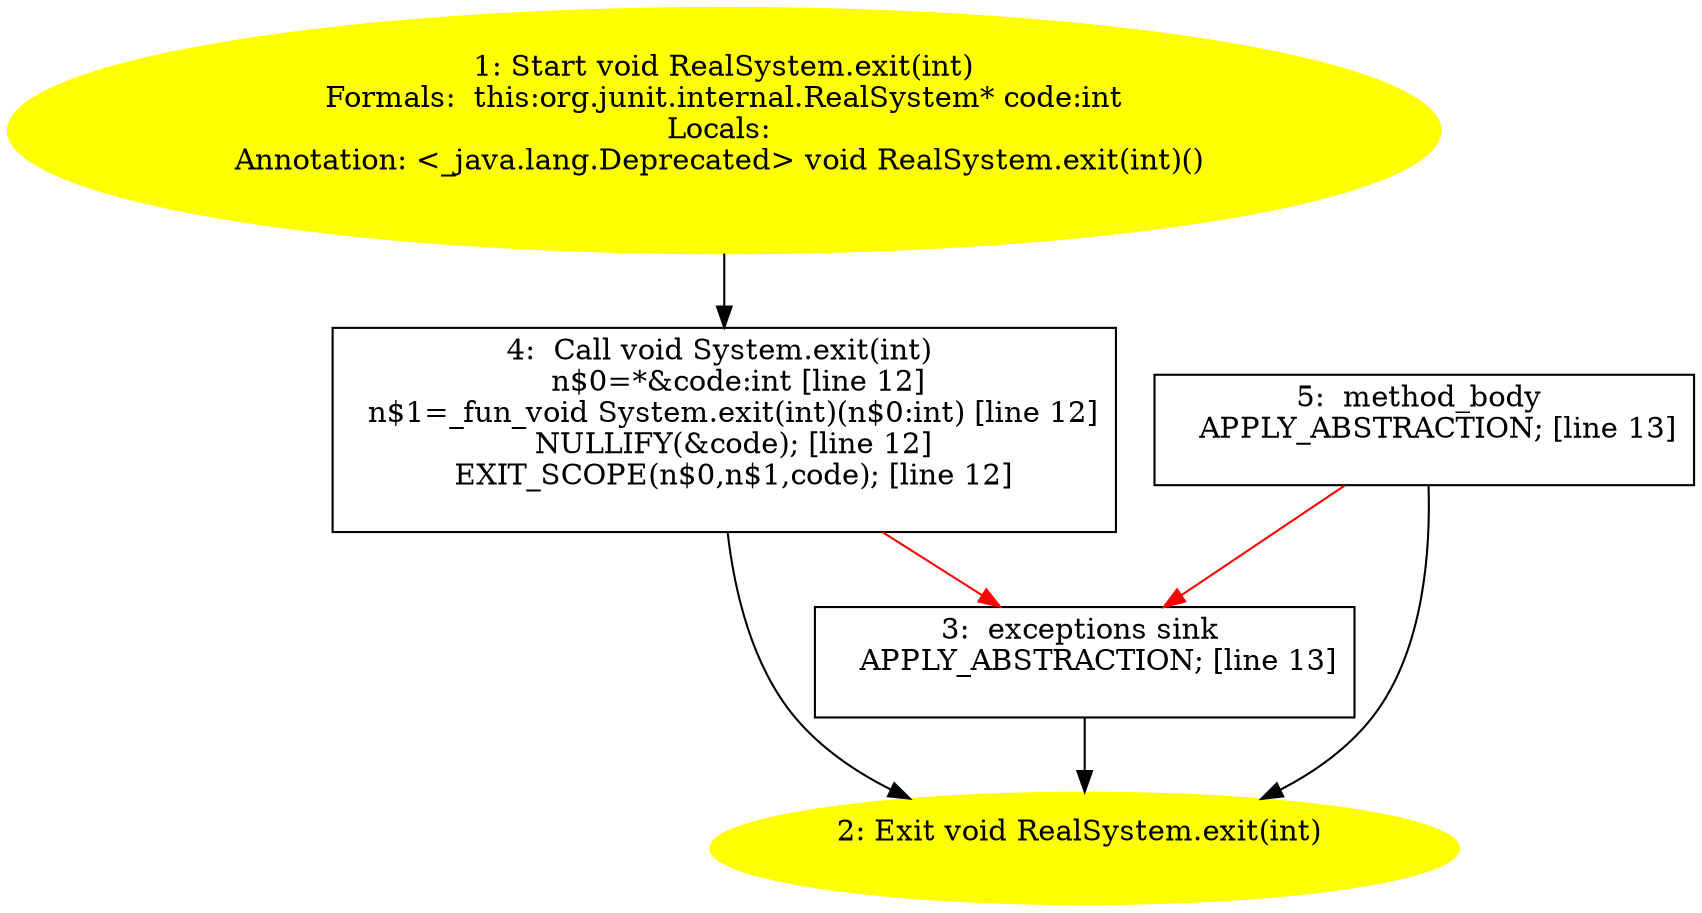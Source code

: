 /* @generated */
digraph cfg {
"org.junit.internal.RealSystem.exit(int):void.d93f8089f5f2ebf4513029befbedd45a_1" [label="1: Start void RealSystem.exit(int)\nFormals:  this:org.junit.internal.RealSystem* code:int\nLocals: \nAnnotation: <_java.lang.Deprecated> void RealSystem.exit(int)() \n  " color=yellow style=filled]
	

	 "org.junit.internal.RealSystem.exit(int):void.d93f8089f5f2ebf4513029befbedd45a_1" -> "org.junit.internal.RealSystem.exit(int):void.d93f8089f5f2ebf4513029befbedd45a_4" ;
"org.junit.internal.RealSystem.exit(int):void.d93f8089f5f2ebf4513029befbedd45a_2" [label="2: Exit void RealSystem.exit(int) \n  " color=yellow style=filled]
	

"org.junit.internal.RealSystem.exit(int):void.d93f8089f5f2ebf4513029befbedd45a_3" [label="3:  exceptions sink \n   APPLY_ABSTRACTION; [line 13]\n " shape="box"]
	

	 "org.junit.internal.RealSystem.exit(int):void.d93f8089f5f2ebf4513029befbedd45a_3" -> "org.junit.internal.RealSystem.exit(int):void.d93f8089f5f2ebf4513029befbedd45a_2" ;
"org.junit.internal.RealSystem.exit(int):void.d93f8089f5f2ebf4513029befbedd45a_4" [label="4:  Call void System.exit(int) \n   n$0=*&code:int [line 12]\n  n$1=_fun_void System.exit(int)(n$0:int) [line 12]\n  NULLIFY(&code); [line 12]\n  EXIT_SCOPE(n$0,n$1,code); [line 12]\n " shape="box"]
	

	 "org.junit.internal.RealSystem.exit(int):void.d93f8089f5f2ebf4513029befbedd45a_4" -> "org.junit.internal.RealSystem.exit(int):void.d93f8089f5f2ebf4513029befbedd45a_2" ;
	 "org.junit.internal.RealSystem.exit(int):void.d93f8089f5f2ebf4513029befbedd45a_4" -> "org.junit.internal.RealSystem.exit(int):void.d93f8089f5f2ebf4513029befbedd45a_3" [color="red" ];
"org.junit.internal.RealSystem.exit(int):void.d93f8089f5f2ebf4513029befbedd45a_5" [label="5:  method_body \n   APPLY_ABSTRACTION; [line 13]\n " shape="box"]
	

	 "org.junit.internal.RealSystem.exit(int):void.d93f8089f5f2ebf4513029befbedd45a_5" -> "org.junit.internal.RealSystem.exit(int):void.d93f8089f5f2ebf4513029befbedd45a_2" ;
	 "org.junit.internal.RealSystem.exit(int):void.d93f8089f5f2ebf4513029befbedd45a_5" -> "org.junit.internal.RealSystem.exit(int):void.d93f8089f5f2ebf4513029befbedd45a_3" [color="red" ];
}
